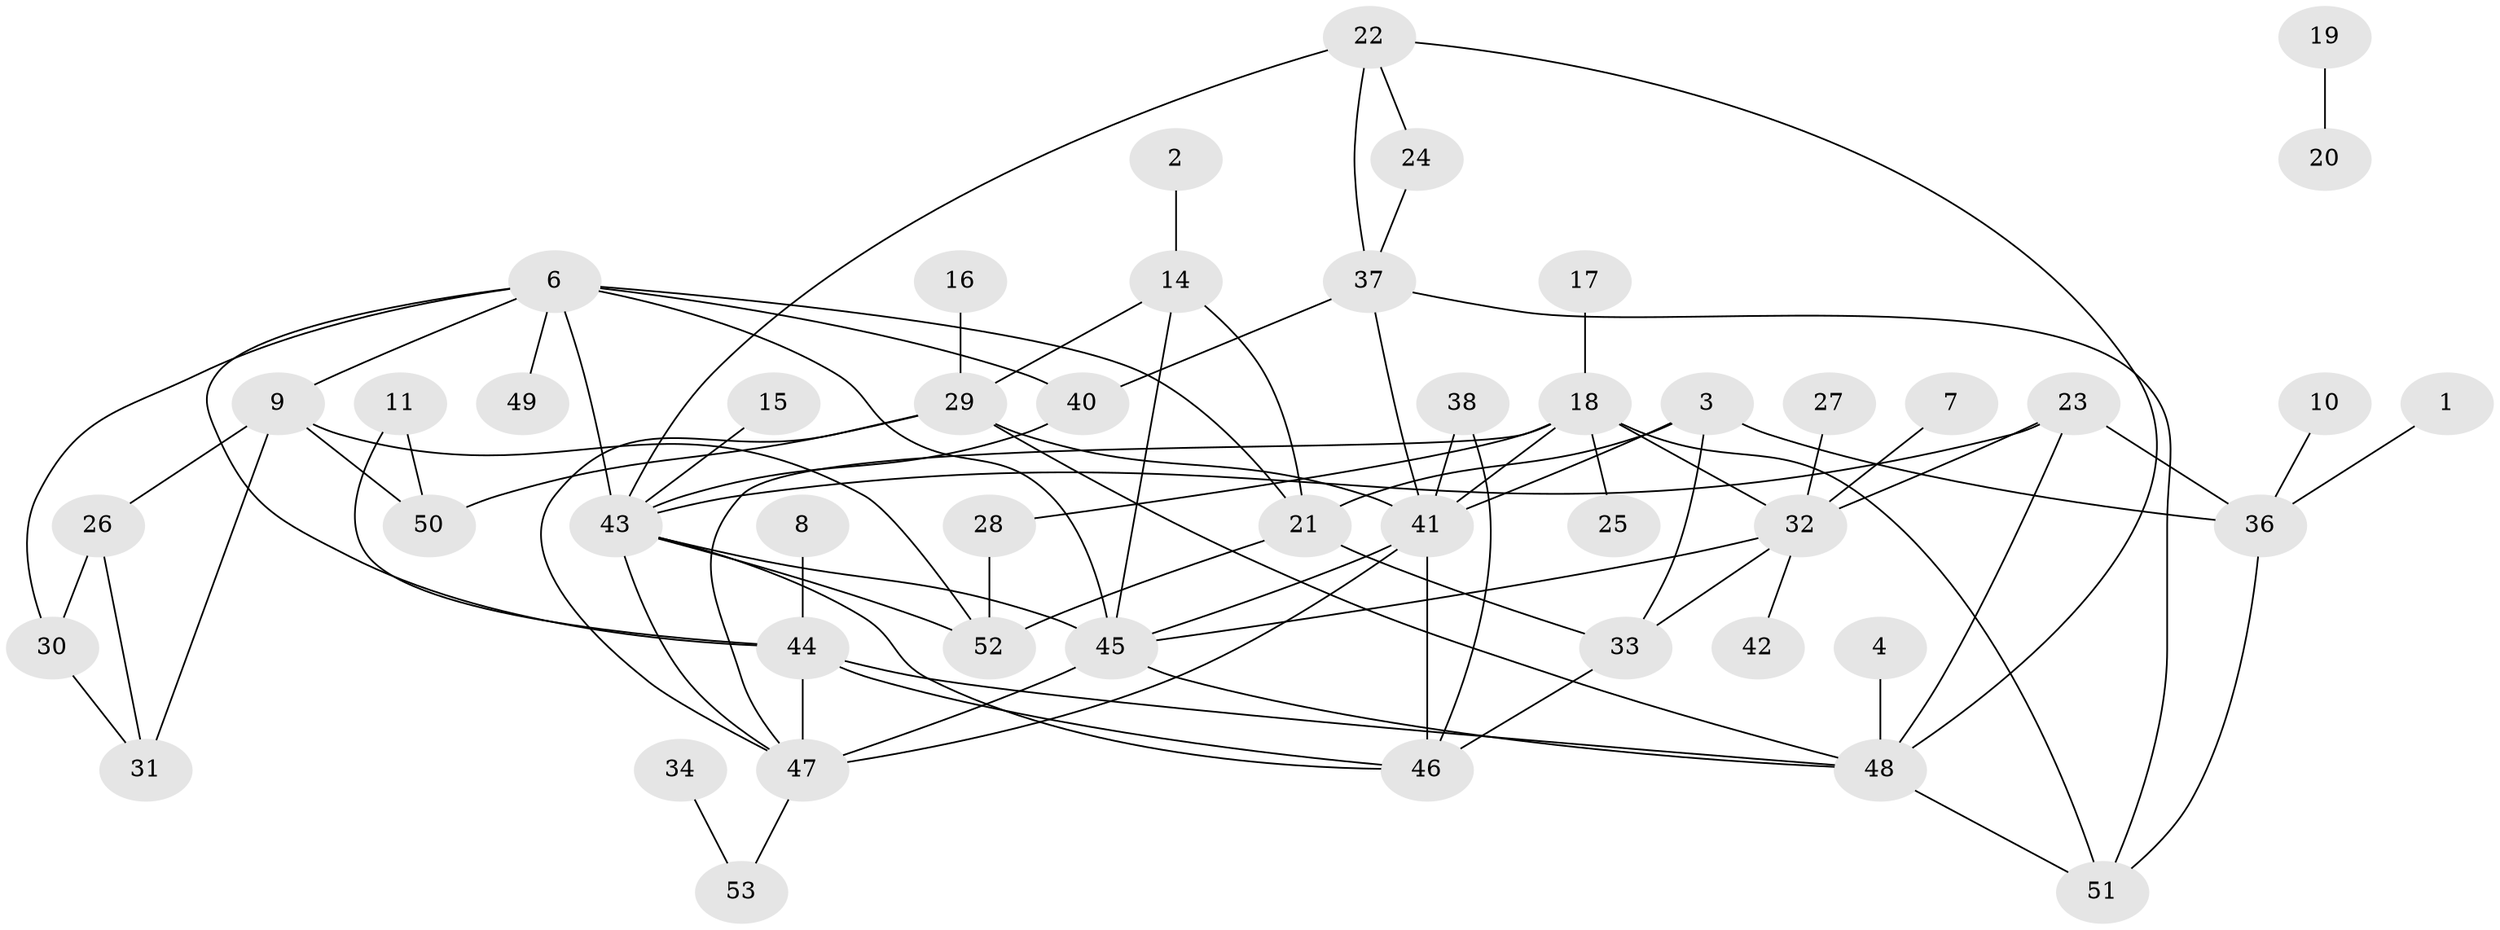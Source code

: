 // original degree distribution, {3: 0.13333333333333333, 5: 0.17142857142857143, 1: 0.2761904761904762, 2: 0.22857142857142856, 4: 0.14285714285714285, 0: 0.0380952380952381, 7: 0.009523809523809525}
// Generated by graph-tools (version 1.1) at 2025/49/03/09/25 03:49:03]
// undirected, 48 vertices, 83 edges
graph export_dot {
graph [start="1"]
  node [color=gray90,style=filled];
  1;
  2;
  3;
  4;
  6;
  7;
  8;
  9;
  10;
  11;
  14;
  15;
  16;
  17;
  18;
  19;
  20;
  21;
  22;
  23;
  24;
  25;
  26;
  27;
  28;
  29;
  30;
  31;
  32;
  33;
  34;
  36;
  37;
  38;
  40;
  41;
  42;
  43;
  44;
  45;
  46;
  47;
  48;
  49;
  50;
  51;
  52;
  53;
  1 -- 36 [weight=1.0];
  2 -- 14 [weight=1.0];
  3 -- 21 [weight=1.0];
  3 -- 33 [weight=1.0];
  3 -- 36 [weight=1.0];
  3 -- 41 [weight=1.0];
  4 -- 48 [weight=1.0];
  6 -- 9 [weight=1.0];
  6 -- 21 [weight=1.0];
  6 -- 30 [weight=1.0];
  6 -- 40 [weight=1.0];
  6 -- 43 [weight=1.0];
  6 -- 44 [weight=1.0];
  6 -- 45 [weight=1.0];
  6 -- 49 [weight=1.0];
  7 -- 32 [weight=1.0];
  8 -- 44 [weight=1.0];
  9 -- 26 [weight=1.0];
  9 -- 31 [weight=1.0];
  9 -- 50 [weight=1.0];
  9 -- 52 [weight=1.0];
  10 -- 36 [weight=1.0];
  11 -- 44 [weight=1.0];
  11 -- 50 [weight=1.0];
  14 -- 21 [weight=1.0];
  14 -- 29 [weight=1.0];
  14 -- 45 [weight=1.0];
  15 -- 43 [weight=1.0];
  16 -- 29 [weight=1.0];
  17 -- 18 [weight=1.0];
  18 -- 25 [weight=1.0];
  18 -- 28 [weight=1.0];
  18 -- 32 [weight=1.0];
  18 -- 41 [weight=1.0];
  18 -- 47 [weight=1.0];
  18 -- 51 [weight=1.0];
  19 -- 20 [weight=1.0];
  21 -- 33 [weight=1.0];
  21 -- 52 [weight=1.0];
  22 -- 24 [weight=1.0];
  22 -- 37 [weight=1.0];
  22 -- 43 [weight=1.0];
  22 -- 48 [weight=1.0];
  23 -- 32 [weight=1.0];
  23 -- 36 [weight=1.0];
  23 -- 43 [weight=1.0];
  23 -- 48 [weight=1.0];
  24 -- 37 [weight=1.0];
  26 -- 30 [weight=1.0];
  26 -- 31 [weight=1.0];
  27 -- 32 [weight=1.0];
  28 -- 52 [weight=1.0];
  29 -- 41 [weight=1.0];
  29 -- 47 [weight=1.0];
  29 -- 48 [weight=1.0];
  29 -- 50 [weight=1.0];
  30 -- 31 [weight=1.0];
  32 -- 33 [weight=1.0];
  32 -- 42 [weight=1.0];
  32 -- 45 [weight=1.0];
  33 -- 46 [weight=1.0];
  34 -- 53 [weight=1.0];
  36 -- 51 [weight=1.0];
  37 -- 40 [weight=1.0];
  37 -- 41 [weight=1.0];
  37 -- 51 [weight=1.0];
  38 -- 41 [weight=2.0];
  38 -- 46 [weight=1.0];
  40 -- 43 [weight=1.0];
  41 -- 45 [weight=1.0];
  41 -- 46 [weight=1.0];
  41 -- 47 [weight=2.0];
  43 -- 45 [weight=1.0];
  43 -- 46 [weight=1.0];
  43 -- 47 [weight=1.0];
  43 -- 52 [weight=1.0];
  44 -- 46 [weight=1.0];
  44 -- 47 [weight=1.0];
  44 -- 48 [weight=1.0];
  45 -- 47 [weight=1.0];
  45 -- 48 [weight=1.0];
  47 -- 53 [weight=1.0];
  48 -- 51 [weight=1.0];
}
